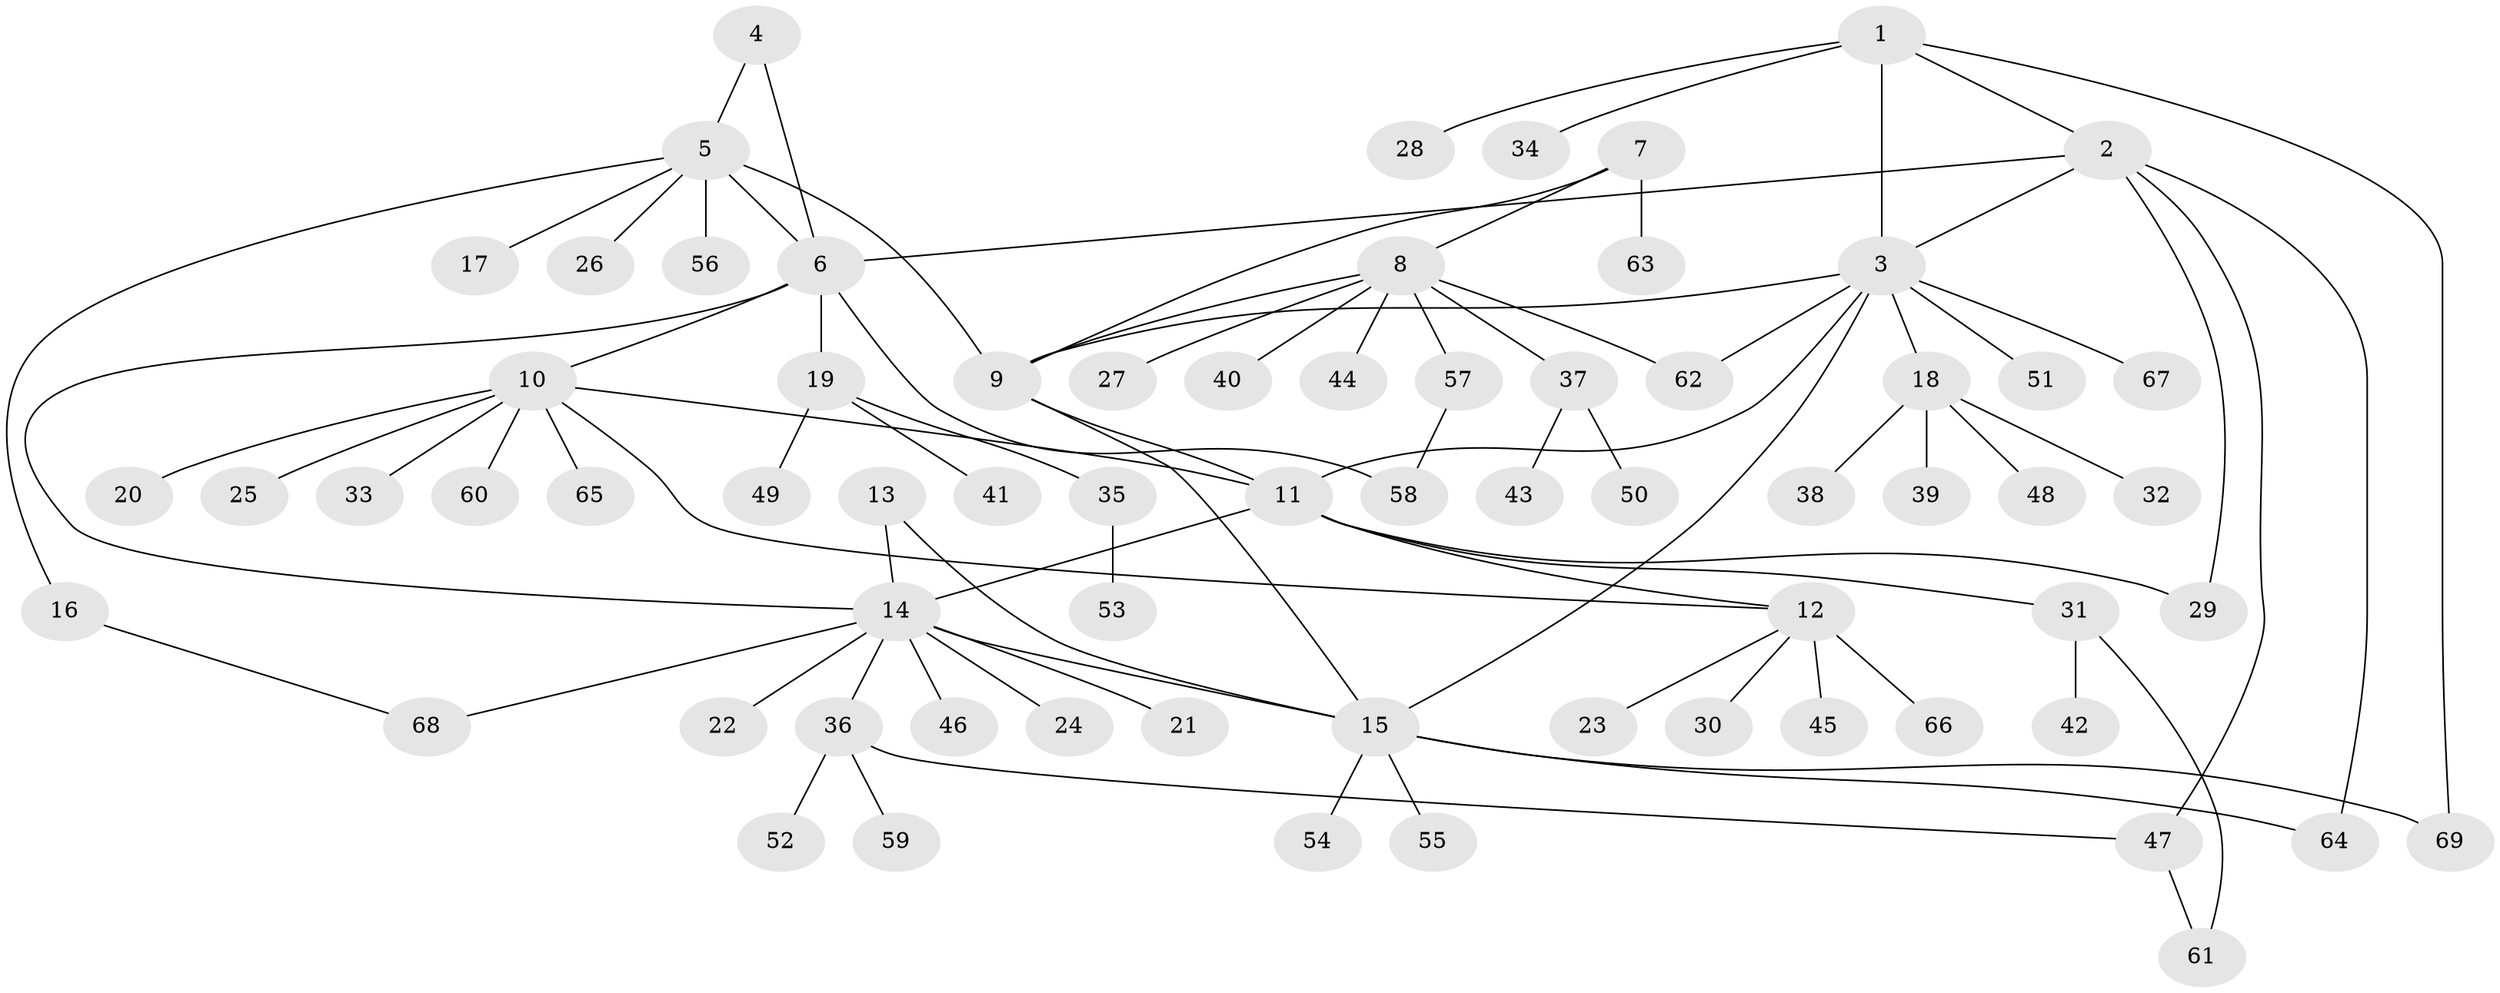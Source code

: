 // Generated by graph-tools (version 1.1) at 2025/02/03/09/25 03:02:43]
// undirected, 69 vertices, 87 edges
graph export_dot {
graph [start="1"]
  node [color=gray90,style=filled];
  1;
  2;
  3;
  4;
  5;
  6;
  7;
  8;
  9;
  10;
  11;
  12;
  13;
  14;
  15;
  16;
  17;
  18;
  19;
  20;
  21;
  22;
  23;
  24;
  25;
  26;
  27;
  28;
  29;
  30;
  31;
  32;
  33;
  34;
  35;
  36;
  37;
  38;
  39;
  40;
  41;
  42;
  43;
  44;
  45;
  46;
  47;
  48;
  49;
  50;
  51;
  52;
  53;
  54;
  55;
  56;
  57;
  58;
  59;
  60;
  61;
  62;
  63;
  64;
  65;
  66;
  67;
  68;
  69;
  1 -- 2;
  1 -- 3;
  1 -- 28;
  1 -- 34;
  1 -- 69;
  2 -- 3;
  2 -- 6;
  2 -- 29;
  2 -- 47;
  2 -- 64;
  3 -- 9;
  3 -- 11;
  3 -- 15;
  3 -- 18;
  3 -- 51;
  3 -- 62;
  3 -- 67;
  4 -- 5;
  4 -- 6;
  5 -- 6;
  5 -- 9;
  5 -- 16;
  5 -- 17;
  5 -- 26;
  5 -- 56;
  6 -- 10;
  6 -- 14;
  6 -- 19;
  6 -- 58;
  7 -- 8;
  7 -- 9;
  7 -- 63;
  8 -- 9;
  8 -- 27;
  8 -- 37;
  8 -- 40;
  8 -- 44;
  8 -- 57;
  8 -- 62;
  9 -- 11;
  9 -- 15;
  10 -- 11;
  10 -- 12;
  10 -- 20;
  10 -- 25;
  10 -- 33;
  10 -- 60;
  10 -- 65;
  11 -- 12;
  11 -- 14;
  11 -- 29;
  11 -- 31;
  12 -- 23;
  12 -- 30;
  12 -- 45;
  12 -- 66;
  13 -- 14;
  13 -- 15;
  14 -- 15;
  14 -- 21;
  14 -- 22;
  14 -- 24;
  14 -- 36;
  14 -- 46;
  14 -- 68;
  15 -- 54;
  15 -- 55;
  15 -- 64;
  15 -- 69;
  16 -- 68;
  18 -- 32;
  18 -- 38;
  18 -- 39;
  18 -- 48;
  19 -- 35;
  19 -- 41;
  19 -- 49;
  31 -- 42;
  31 -- 61;
  35 -- 53;
  36 -- 47;
  36 -- 52;
  36 -- 59;
  37 -- 43;
  37 -- 50;
  47 -- 61;
  57 -- 58;
}
